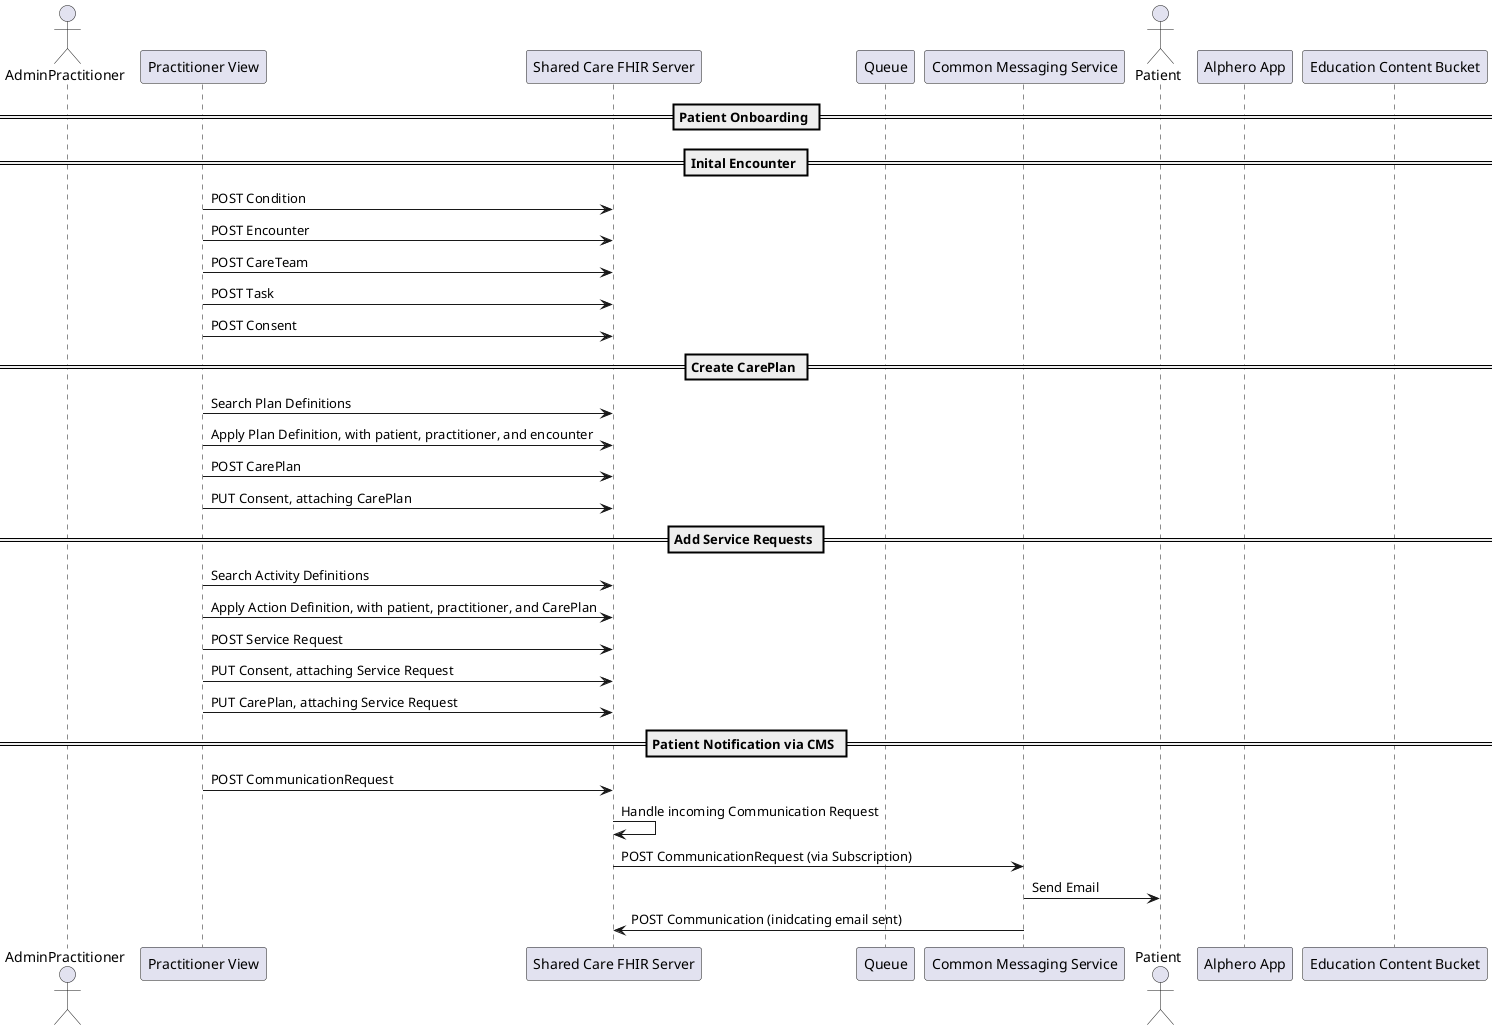 @startuml
actor AdminPractitioner
participant "Practitioner View" as PV
participant "Shared Care FHIR Server" as FHIR
participant "Queue" as MQ
participant "Common Messaging Service" as CMS
actor Patient
participant "Alphero App" as App
participant "Education Content Bucket" as ECB

== Patient Onboarding ==

== Inital Encounter ==
PV -> FHIR : POST Condition 
PV -> FHIR : POST Encounter
PV -> FHIR : POST CareTeam
PV -> FHIR : POST Task
PV -> FHIR : POST Consent


== Create CarePlan ==
PV -> FHIR : Search Plan Definitions
PV -> FHIR : Apply Plan Definition, with patient, practitioner, and encounter
PV -> FHIR : POST CarePlan
PV -> FHIR : PUT Consent, attaching CarePlan

== Add Service Requests ==
PV -> FHIR : Search Activity Definitions
PV -> FHIR : Apply Action Definition, with patient, practitioner, and CarePlan
PV -> FHIR : POST Service Request
PV -> FHIR : PUT Consent, attaching Service Request
PV -> FHIR : PUT CarePlan, attaching Service Request


== Patient Notification via CMS ==

PV -> FHIR : POST CommunicationRequest
FHIR -> FHIR : Handle incoming Communication Request
FHIR -> CMS : POST CommunicationRequest (via Subscription)
CMS -> Patient : Send Email
CMS -> FHIR : POST Communication (inidcating email sent)

@enduml